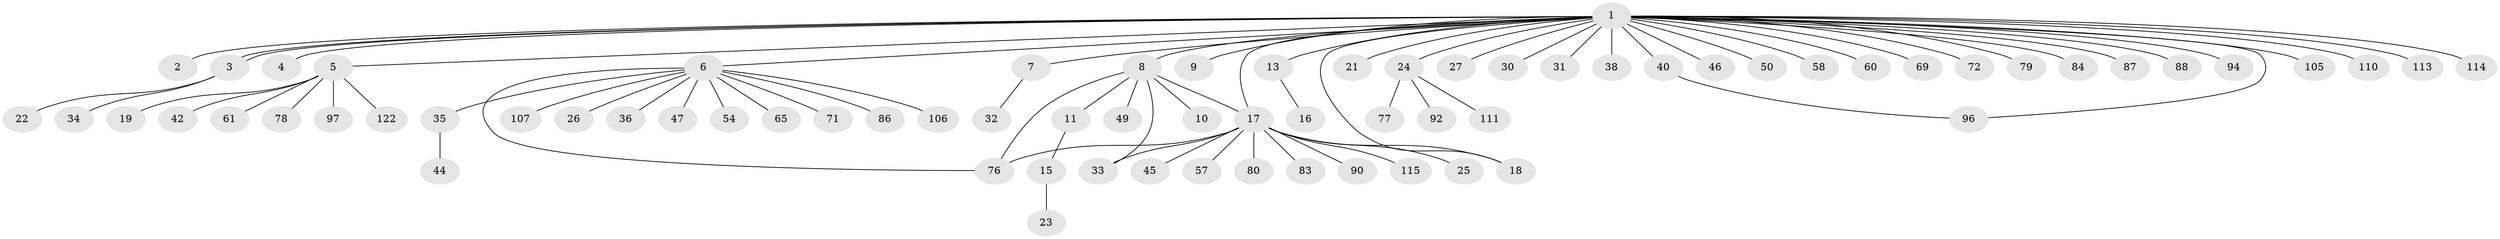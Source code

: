 // original degree distribution, {35: 0.008130081300813009, 1: 0.6666666666666666, 6: 0.008130081300813009, 7: 0.008130081300813009, 13: 0.008130081300813009, 3: 0.056910569105691054, 12: 0.016260162601626018, 2: 0.18699186991869918, 5: 0.032520325203252036, 4: 0.008130081300813009}
// Generated by graph-tools (version 1.1) at 2025/18/03/04/25 18:18:01]
// undirected, 73 vertices, 79 edges
graph export_dot {
graph [start="1"]
  node [color=gray90,style=filled];
  1;
  2;
  3 [super="+20+51+117"];
  4;
  5;
  6 [super="+28"];
  7 [super="+12+66"];
  8 [super="+118+119+62+41+39"];
  9;
  10;
  11 [super="+14"];
  13;
  15;
  16;
  17;
  18 [super="+63+29"];
  19 [super="+74"];
  21;
  22;
  23 [super="+75"];
  24 [super="+67"];
  25 [super="+95"];
  26 [super="+55"];
  27;
  30 [super="+89+82+56+52"];
  31;
  32;
  33 [super="+70+100+104"];
  34;
  35 [super="+37"];
  36 [super="+48"];
  38 [super="+53+43"];
  40 [super="+99"];
  42 [super="+93"];
  44;
  45;
  46;
  47;
  49;
  50;
  54 [super="+85"];
  57;
  58;
  60 [super="+64"];
  61;
  65;
  69;
  71 [super="+108"];
  72;
  76 [super="+109+101+102"];
  77;
  78 [super="+98"];
  79;
  80;
  83;
  84;
  86;
  87;
  88;
  90;
  92;
  94;
  96;
  97;
  105;
  106;
  107;
  110;
  111;
  113;
  114;
  115;
  122;
  1 -- 2;
  1 -- 3;
  1 -- 3;
  1 -- 4;
  1 -- 5;
  1 -- 6;
  1 -- 7;
  1 -- 8;
  1 -- 9;
  1 -- 13;
  1 -- 17;
  1 -- 18;
  1 -- 21;
  1 -- 24;
  1 -- 27;
  1 -- 30;
  1 -- 31;
  1 -- 38;
  1 -- 40;
  1 -- 46;
  1 -- 50;
  1 -- 58;
  1 -- 60;
  1 -- 69;
  1 -- 72;
  1 -- 79;
  1 -- 84;
  1 -- 87;
  1 -- 88;
  1 -- 94;
  1 -- 96;
  1 -- 105;
  1 -- 110;
  1 -- 113;
  1 -- 114;
  3 -- 22;
  3 -- 34;
  5 -- 19;
  5 -- 42;
  5 -- 61;
  5 -- 78;
  5 -- 97;
  5 -- 122;
  6 -- 26;
  6 -- 35;
  6 -- 36;
  6 -- 47;
  6 -- 54;
  6 -- 65;
  6 -- 71;
  6 -- 76;
  6 -- 86;
  6 -- 106;
  6 -- 107;
  7 -- 32;
  8 -- 10;
  8 -- 11;
  8 -- 17;
  8 -- 49;
  8 -- 76;
  8 -- 33;
  11 -- 15;
  13 -- 16;
  15 -- 23;
  17 -- 25;
  17 -- 33;
  17 -- 45;
  17 -- 57;
  17 -- 76;
  17 -- 80;
  17 -- 83;
  17 -- 90;
  17 -- 115;
  17 -- 18;
  24 -- 77;
  24 -- 92;
  24 -- 111;
  35 -- 44;
  40 -- 96;
}
